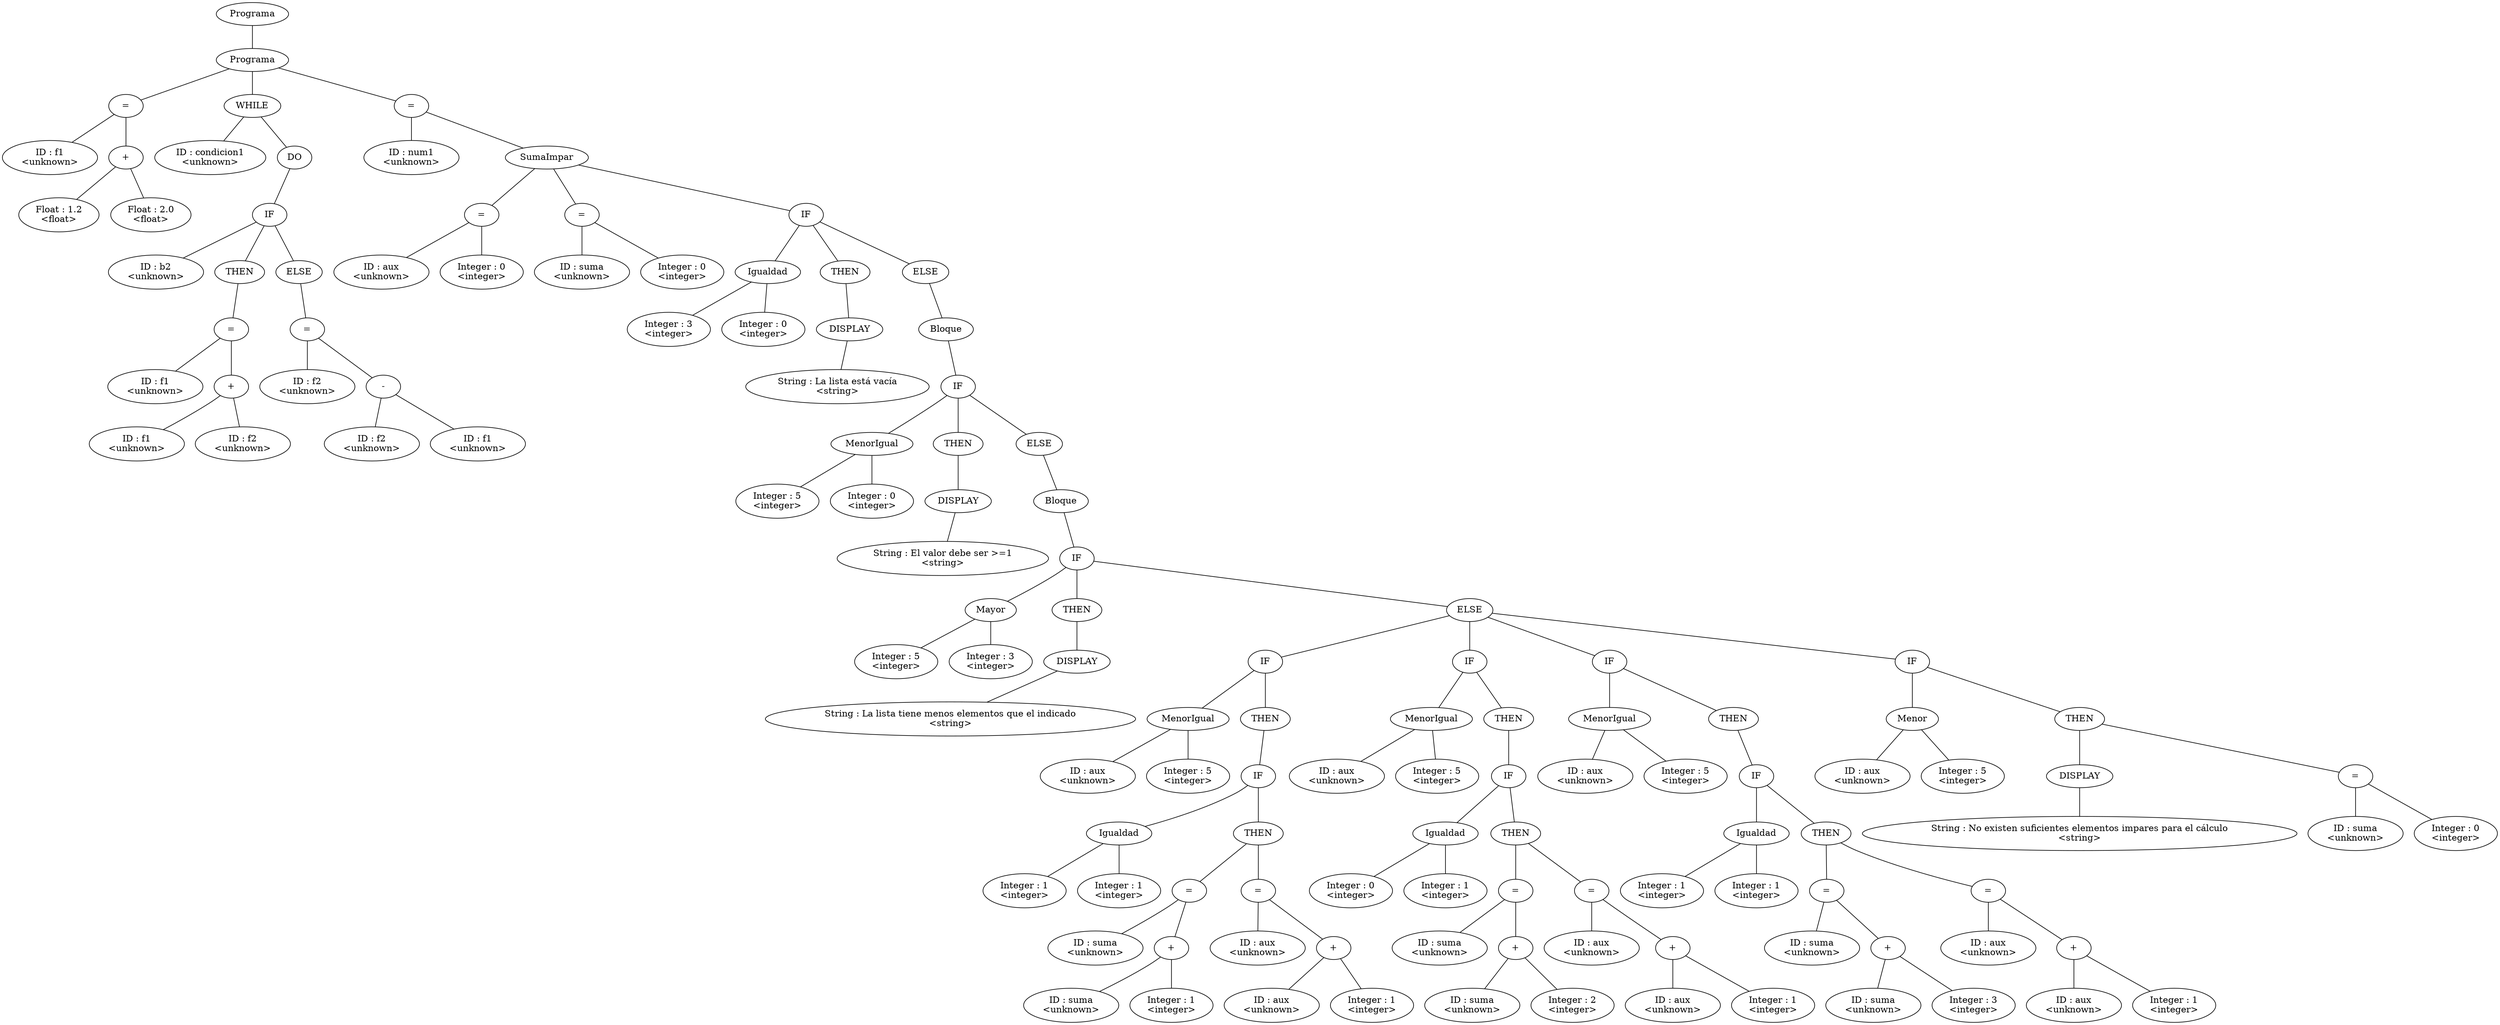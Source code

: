 graph G {nodo_1632403890[label="Programa"]
nodo_1325994308[label="Programa"]
nodo_1632403890--nodo_1325994308
nodo_358564757[label="="]
nodo_1325994308--nodo_358564757
nodo_1973223474[label="ID : f1\n<unknown>"]
nodo_358564757--nodo_1973223474
nodo_1439783038[label="+"]
nodo_358564757--nodo_1439783038
nodo_1389748401[label="Float : 1.2\n<float>"]
nodo_1439783038--nodo_1389748401
nodo_553142664[label="Float : 2.0\n<float>"]
nodo_1439783038--nodo_553142664
nodo_2134243137[label="WHILE"]
nodo_1325994308--nodo_2134243137
nodo_43536510[label="ID : condicion1\n<unknown>"]
nodo_2134243137--nodo_43536510
nodo_1971509058[label="DO"]
nodo_2134243137--nodo_1971509058
nodo_399799411[label="IF"]
nodo_1971509058--nodo_399799411
nodo_1191904823[label="ID : b2\n<unknown>"]
nodo_399799411--nodo_1191904823
nodo_122729736[label="THEN"]
nodo_399799411--nodo_122729736
nodo_1686850151[label="="]
nodo_122729736--nodo_1686850151
nodo_1346948457[label="ID : f1\n<unknown>"]
nodo_1686850151--nodo_1346948457
nodo_1332560873[label="+"]
nodo_1686850151--nodo_1332560873
nodo_1293371385[label="ID : f1\n<unknown>"]
nodo_1332560873--nodo_1293371385
nodo_1936847950[label="ID : f2\n<unknown>"]
nodo_1332560873--nodo_1936847950
nodo_1698979020[label="ELSE"]
nodo_399799411--nodo_1698979020
nodo_1074997638[label="="]
nodo_1698979020--nodo_1074997638
nodo_927762162[label="ID : f2\n<unknown>"]
nodo_1074997638--nodo_927762162
nodo_1264834513[label="-"]
nodo_1074997638--nodo_1264834513
nodo_210128973[label="ID : f2\n<unknown>"]
nodo_1264834513--nodo_210128973
nodo_1426065218[label="ID : f1\n<unknown>"]
nodo_1264834513--nodo_1426065218
nodo_103309318[label="="]
nodo_1325994308--nodo_103309318
nodo_1394664013[label="ID : num1\n<unknown>"]
nodo_103309318--nodo_1394664013
nodo_1838859356[label="SumaImpar"]
nodo_103309318--nodo_1838859356
nodo_955638970[label="="]
nodo_1838859356--nodo_955638970
nodo_2107153394[label="ID : aux\n<unknown>"]
nodo_955638970--nodo_2107153394
nodo_696134790[label="Integer : 0\n<integer>"]
nodo_955638970--nodo_696134790
nodo_310224337[label="="]
nodo_1838859356--nodo_310224337
nodo_87704336[label="ID : suma\n<unknown>"]
nodo_310224337--nodo_87704336
nodo_1019486030[label="Integer : 0\n<integer>"]
nodo_310224337--nodo_1019486030
nodo_1686511180[label="IF"]
nodo_1838859356--nodo_1686511180
nodo_455765024[label="Igualdad"]
nodo_1686511180--nodo_455765024
nodo_1281334934[label="Integer : 3\n<integer>"]
nodo_455765024--nodo_1281334934
nodo_1350424124[label="Integer : 0\n<integer>"]
nodo_455765024--nodo_1350424124
nodo_73254401[label="THEN"]
nodo_1686511180--nodo_73254401
nodo_1289679302[label="DISPLAY"]
nodo_73254401--nodo_1289679302
nodo_2084928997[label="String : La lista está vacía\n<string>"]
nodo_1289679302--nodo_2084928997
nodo_1119324263[label="ELSE"]
nodo_1686511180--nodo_1119324263
nodo_682632190[label="Bloque"]
nodo_1119324263--nodo_682632190
nodo_324777967[label="IF"]
nodo_682632190--nodo_324777967
nodo_1151752756[label="MenorIgual"]
nodo_324777967--nodo_1151752756
nodo_984352375[label="Integer : 5\n<integer>"]
nodo_1151752756--nodo_984352375
nodo_329940239[label="Integer : 0\n<integer>"]
nodo_1151752756--nodo_329940239
nodo_1560298586[label="THEN"]
nodo_324777967--nodo_1560298586
nodo_729928244[label="DISPLAY"]
nodo_1560298586--nodo_729928244
nodo_1900344973[label="String : El valor debe ser >=1\n<string>"]
nodo_729928244--nodo_1900344973
nodo_835108783[label="ELSE"]
nodo_324777967--nodo_835108783
nodo_1849368409[label="Bloque"]
nodo_835108783--nodo_1849368409
nodo_1259237592[label="IF"]
nodo_1849368409--nodo_1259237592
nodo_497555370[label="Mayor"]
nodo_1259237592--nodo_497555370
nodo_420997239[label="Integer : 5\n<integer>"]
nodo_497555370--nodo_420997239
nodo_794881499[label="Integer : 3\n<integer>"]
nodo_497555370--nodo_794881499
nodo_399560799[label="THEN"]
nodo_1259237592--nodo_399560799
nodo_1251508296[label="DISPLAY"]
nodo_399560799--nodo_1251508296
nodo_1827310908[label="String : La lista tiene menos elementos que el indicado\n<string>"]
nodo_1251508296--nodo_1827310908
nodo_1154267983[label="ELSE"]
nodo_1259237592--nodo_1154267983
nodo_1427098017[label="IF"]
nodo_1154267983--nodo_1427098017
nodo_1528531336[label="MenorIgual"]
nodo_1427098017--nodo_1528531336
nodo_1671457978[label="ID : aux\n<unknown>"]
nodo_1528531336--nodo_1671457978
nodo_1117238594[label="Integer : 5\n<integer>"]
nodo_1528531336--nodo_1117238594
nodo_1769881200[label="THEN"]
nodo_1427098017--nodo_1769881200
nodo_1856945438[label="IF"]
nodo_1769881200--nodo_1856945438
nodo_235653581[label="Igualdad"]
nodo_1856945438--nodo_235653581
nodo_1909018859[label="Integer : 1\n<integer>"]
nodo_235653581--nodo_1909018859
nodo_1767669020[label="Integer : 1\n<integer>"]
nodo_235653581--nodo_1767669020
nodo_1912695652[label="THEN"]
nodo_1856945438--nodo_1912695652
nodo_571773256[label="="]
nodo_1912695652--nodo_571773256
nodo_434226153[label="ID : suma\n<unknown>"]
nodo_571773256--nodo_434226153
nodo_325052756[label="+"]
nodo_571773256--nodo_325052756
nodo_1794963984[label="ID : suma\n<unknown>"]
nodo_325052756--nodo_1794963984
nodo_1818536150[label="Integer : 1\n<integer>"]
nodo_325052756--nodo_1818536150
nodo_2072887352[label="="]
nodo_1912695652--nodo_2072887352
nodo_393511764[label="ID : aux\n<unknown>"]
nodo_2072887352--nodo_393511764
nodo_441833424[label="+"]
nodo_2072887352--nodo_441833424
nodo_1405021780[label="ID : aux\n<unknown>"]
nodo_441833424--nodo_1405021780
nodo_1185380379[label="Integer : 1\n<integer>"]
nodo_441833424--nodo_1185380379
nodo_1970945464[label="IF"]
nodo_1154267983--nodo_1970945464
nodo_1092984720[label="MenorIgual"]
nodo_1970945464--nodo_1092984720
nodo_1707939246[label="ID : aux\n<unknown>"]
nodo_1092984720--nodo_1707939246
nodo_416800428[label="Integer : 5\n<integer>"]
nodo_1092984720--nodo_416800428
nodo_1013233651[label="THEN"]
nodo_1970945464--nodo_1013233651
nodo_1372616432[label="IF"]
nodo_1013233651--nodo_1372616432
nodo_1555921153[label="Igualdad"]
nodo_1372616432--nodo_1555921153
nodo_2050616964[label="Integer : 0\n<integer>"]
nodo_1555921153--nodo_2050616964
nodo_1677395231[label="Integer : 1\n<integer>"]
nodo_1555921153--nodo_1677395231
nodo_827230310[label="THEN"]
nodo_1372616432--nodo_827230310
nodo_109873727[label="="]
nodo_827230310--nodo_109873727
nodo_871635364[label="ID : suma\n<unknown>"]
nodo_109873727--nodo_871635364
nodo_136061240[label="+"]
nodo_109873727--nodo_136061240
nodo_1297384933[label="ID : suma\n<unknown>"]
nodo_136061240--nodo_1297384933
nodo_795554562[label="Integer : 2\n<integer>"]
nodo_136061240--nodo_795554562
nodo_1010906738[label="="]
nodo_827230310--nodo_1010906738
nodo_1430111523[label="ID : aux\n<unknown>"]
nodo_1010906738--nodo_1430111523
nodo_1009719756[label="+"]
nodo_1010906738--nodo_1009719756
nodo_1252707944[label="ID : aux\n<unknown>"]
nodo_1009719756--nodo_1252707944
nodo_2137887721[label="Integer : 1\n<integer>"]
nodo_1009719756--nodo_2137887721
nodo_1153586682[label="IF"]
nodo_1154267983--nodo_1153586682
nodo_6804951[label="MenorIgual"]
nodo_1153586682--nodo_6804951
nodo_480416317[label="ID : aux\n<unknown>"]
nodo_6804951--nodo_480416317
nodo_256092315[label="Integer : 5\n<integer>"]
nodo_6804951--nodo_256092315
nodo_1509445900[label="THEN"]
nodo_1153586682--nodo_1509445900
nodo_1737490057[label="IF"]
nodo_1509445900--nodo_1737490057
nodo_1865722687[label="Igualdad"]
nodo_1737490057--nodo_1865722687
nodo_2107756850[label="Integer : 1\n<integer>"]
nodo_1865722687--nodo_2107756850
nodo_1716162491[label="Integer : 1\n<integer>"]
nodo_1865722687--nodo_1716162491
nodo_2125024845[label="THEN"]
nodo_1737490057--nodo_2125024845
nodo_873361396[label="="]
nodo_2125024845--nodo_873361396
nodo_1205141510[label="ID : suma\n<unknown>"]
nodo_873361396--nodo_1205141510
nodo_1976596496[label="+"]
nodo_873361396--nodo_1976596496
nodo_1103076289[label="ID : suma\n<unknown>"]
nodo_1976596496--nodo_1103076289
nodo_109653453[label="Integer : 3\n<integer>"]
nodo_1976596496--nodo_109653453
nodo_1765001258[label="="]
nodo_2125024845--nodo_1765001258
nodo_525676004[label="ID : aux\n<unknown>"]
nodo_1765001258--nodo_525676004
nodo_579460188[label="+"]
nodo_1765001258--nodo_579460188
nodo_1830906501[label="ID : aux\n<unknown>"]
nodo_579460188--nodo_1830906501
nodo_446995859[label="Integer : 1\n<integer>"]
nodo_579460188--nodo_446995859
nodo_740862254[label="IF"]
nodo_1154267983--nodo_740862254
nodo_1085270987[label="Menor"]
nodo_740862254--nodo_1085270987
nodo_641520665[label="ID : aux\n<unknown>"]
nodo_1085270987--nodo_641520665
nodo_407539016[label="Integer : 5\n<integer>"]
nodo_1085270987--nodo_407539016
nodo_1908549302[label="THEN"]
nodo_740862254--nodo_1908549302
nodo_1309436662[label="DISPLAY"]
nodo_1908549302--nodo_1309436662
nodo_248570674[label="String : No existen suficientes elementos impares para el cálculo\n<string>"]
nodo_1309436662--nodo_248570674
nodo_1111232365[label="="]
nodo_1908549302--nodo_1111232365
nodo_581662218[label="ID : suma\n<unknown>"]
nodo_1111232365--nodo_581662218
nodo_266199923[label="Integer : 0\n<integer>"]
nodo_1111232365--nodo_266199923
}
